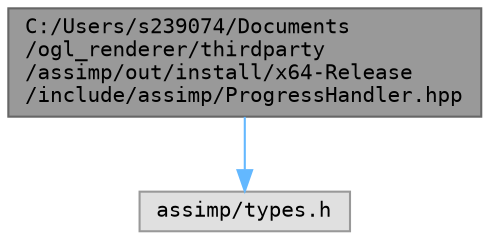 digraph "C:/Users/s239074/Documents/ogl_renderer/thirdparty/assimp/out/install/x64-Release/include/assimp/ProgressHandler.hpp"
{
 // LATEX_PDF_SIZE
  bgcolor="transparent";
  edge [fontname=Terminal,fontsize=10,labelfontname=Helvetica,labelfontsize=10];
  node [fontname=Terminal,fontsize=10,shape=box,height=0.2,width=0.4];
  Node1 [label="C:/Users/s239074/Documents\l/ogl_renderer/thirdparty\l/assimp/out/install/x64-Release\l/include/assimp/ProgressHandler.hpp",height=0.2,width=0.4,color="gray40", fillcolor="grey60", style="filled", fontcolor="black",tooltip="Abstract base class 'ProgressHandler'."];
  Node1 -> Node2 [color="steelblue1",style="solid"];
  Node2 [label="assimp/types.h",height=0.2,width=0.4,color="grey60", fillcolor="#E0E0E0", style="filled",tooltip=" "];
}
